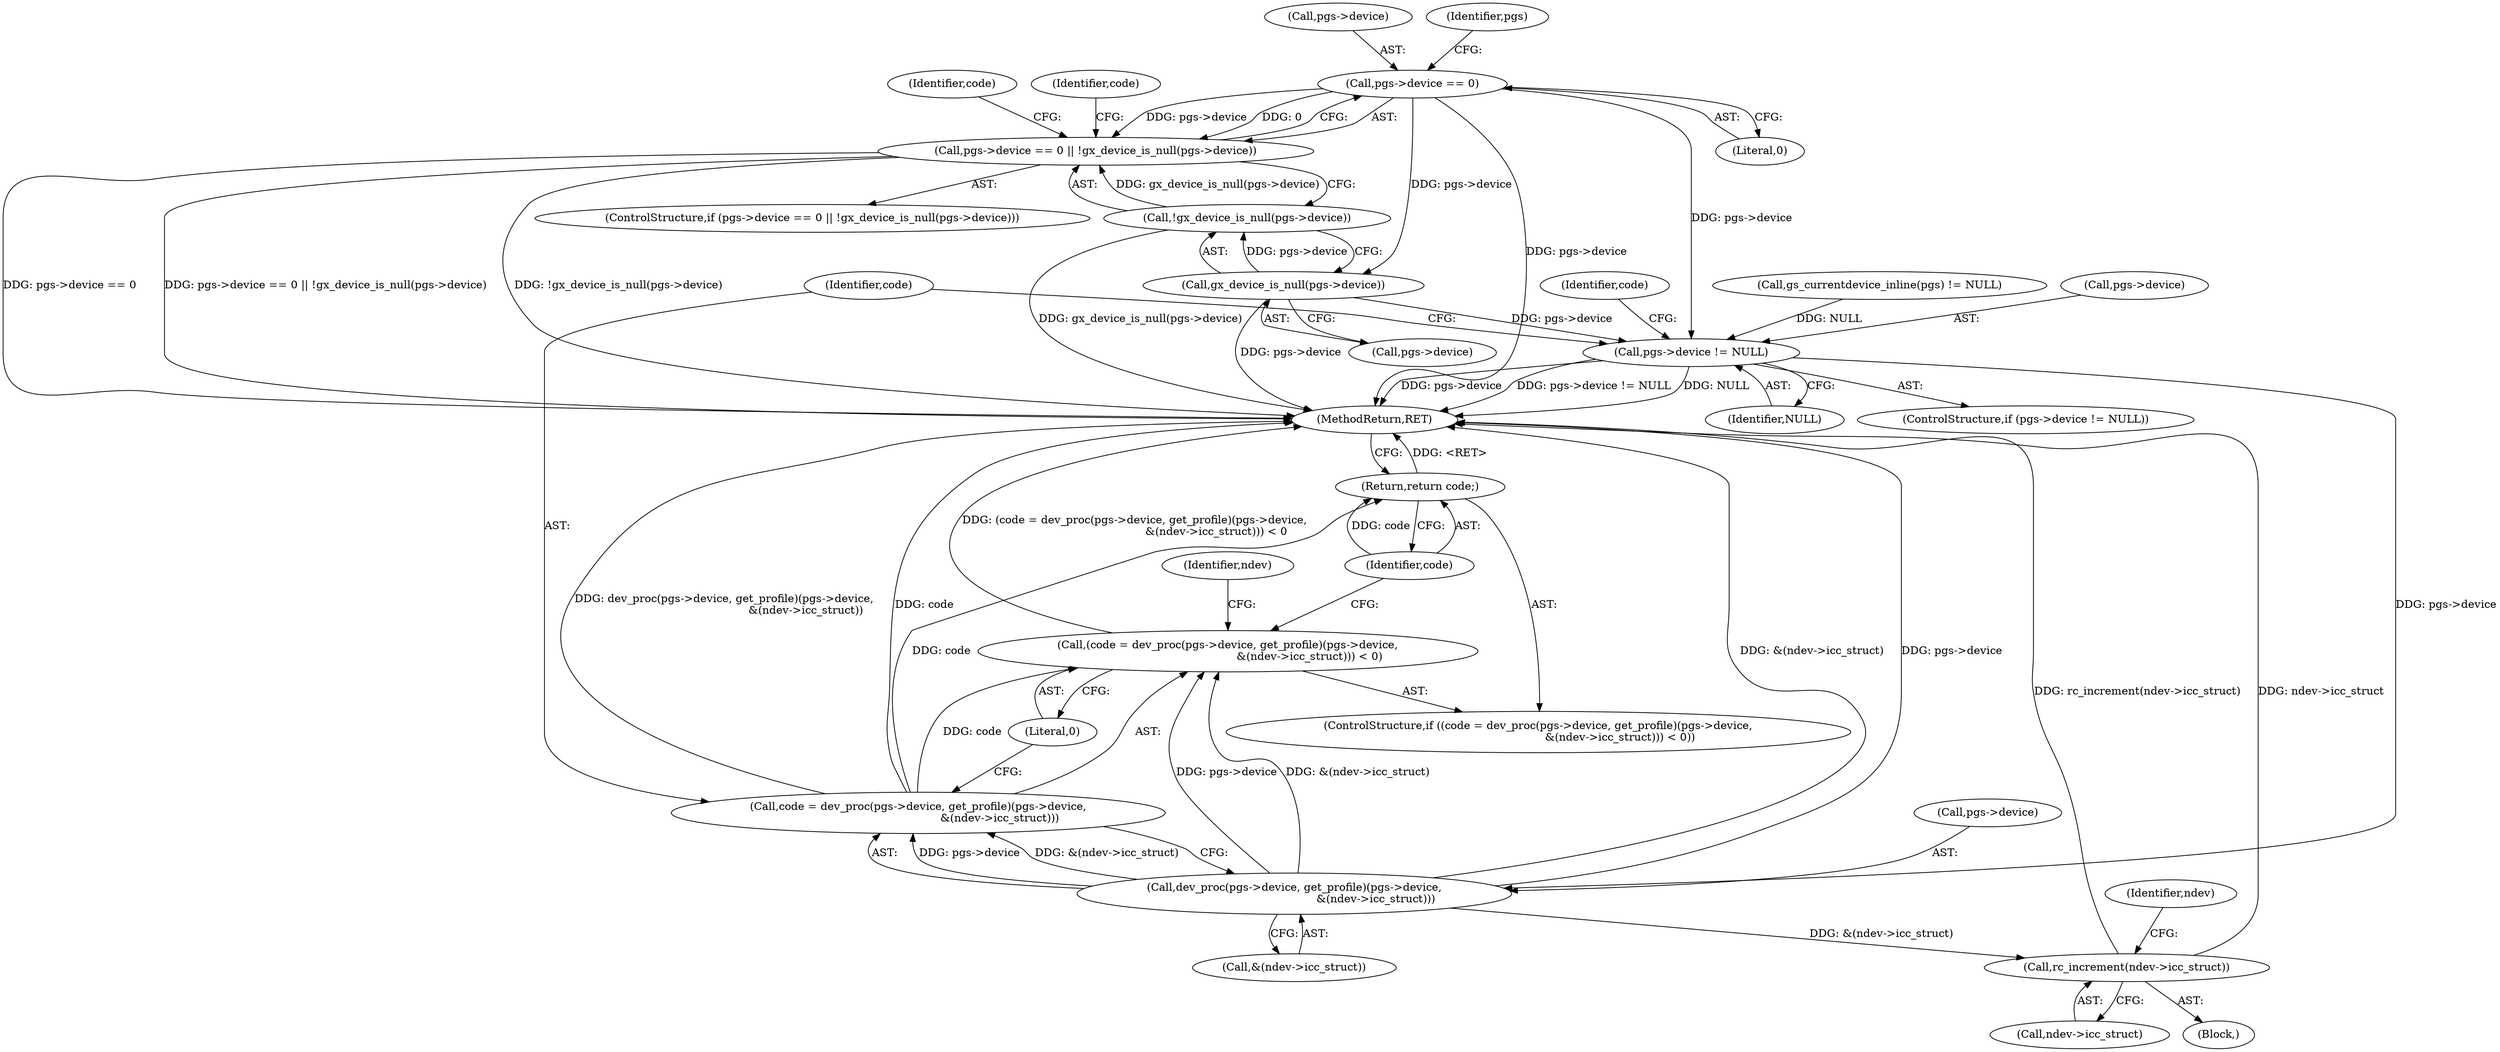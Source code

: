 digraph "0_ghostscript_79cccf641486a6595c43f1de1cd7ade696020a31@pointer" {
"1000114" [label="(Call,pgs->device == 0)"];
"1000113" [label="(Call,pgs->device == 0 || !gx_device_is_null(pgs->device))"];
"1000120" [label="(Call,gx_device_is_null(pgs->device))"];
"1000119" [label="(Call,!gx_device_is_null(pgs->device))"];
"1000162" [label="(Call,pgs->device != NULL)"];
"1000172" [label="(Call,dev_proc(pgs->device, get_profile)(pgs->device,\n                                               &(ndev->icc_struct)))"];
"1000169" [label="(Call,(code = dev_proc(pgs->device, get_profile)(pgs->device,\n                                               &(ndev->icc_struct))) < 0)"];
"1000170" [label="(Call,code = dev_proc(pgs->device, get_profile)(pgs->device,\n                                               &(ndev->icc_struct)))"];
"1000181" [label="(Return,return code;)"];
"1000183" [label="(Call,rc_increment(ndev->icc_struct))"];
"1000184" [label="(Call,ndev->icc_struct)"];
"1000220" [label="(Identifier,code)"];
"1000145" [label="(Call,gs_currentdevice_inline(pgs) != NULL)"];
"1000170" [label="(Call,code = dev_proc(pgs->device, get_profile)(pgs->device,\n                                               &(ndev->icc_struct)))"];
"1000182" [label="(Identifier,code)"];
"1000163" [label="(Call,pgs->device)"];
"1000221" [label="(MethodReturn,RET)"];
"1000114" [label="(Call,pgs->device == 0)"];
"1000167" [label="(Block,)"];
"1000120" [label="(Call,gx_device_is_null(pgs->device))"];
"1000115" [label="(Call,pgs->device)"];
"1000180" [label="(Literal,0)"];
"1000194" [label="(Identifier,code)"];
"1000166" [label="(Identifier,NULL)"];
"1000127" [label="(Identifier,code)"];
"1000119" [label="(Call,!gx_device_is_null(pgs->device))"];
"1000118" [label="(Literal,0)"];
"1000113" [label="(Call,pgs->device == 0 || !gx_device_is_null(pgs->device))"];
"1000173" [label="(Call,pgs->device)"];
"1000176" [label="(Call,&(ndev->icc_struct))"];
"1000168" [label="(ControlStructure,if ((code = dev_proc(pgs->device, get_profile)(pgs->device,\n                                               &(ndev->icc_struct))) < 0))"];
"1000112" [label="(ControlStructure,if (pgs->device == 0 || !gx_device_is_null(pgs->device)))"];
"1000172" [label="(Call,dev_proc(pgs->device, get_profile)(pgs->device,\n                                               &(ndev->icc_struct)))"];
"1000161" [label="(ControlStructure,if (pgs->device != NULL))"];
"1000183" [label="(Call,rc_increment(ndev->icc_struct))"];
"1000185" [label="(Identifier,ndev)"];
"1000181" [label="(Return,return code;)"];
"1000171" [label="(Identifier,code)"];
"1000122" [label="(Identifier,pgs)"];
"1000169" [label="(Call,(code = dev_proc(pgs->device, get_profile)(pgs->device,\n                                               &(ndev->icc_struct))) < 0)"];
"1000162" [label="(Call,pgs->device != NULL)"];
"1000121" [label="(Call,pgs->device)"];
"1000188" [label="(Identifier,ndev)"];
"1000114" -> "1000113"  [label="AST: "];
"1000114" -> "1000118"  [label="CFG: "];
"1000115" -> "1000114"  [label="AST: "];
"1000118" -> "1000114"  [label="AST: "];
"1000122" -> "1000114"  [label="CFG: "];
"1000113" -> "1000114"  [label="CFG: "];
"1000114" -> "1000221"  [label="DDG: pgs->device"];
"1000114" -> "1000113"  [label="DDG: pgs->device"];
"1000114" -> "1000113"  [label="DDG: 0"];
"1000114" -> "1000120"  [label="DDG: pgs->device"];
"1000114" -> "1000162"  [label="DDG: pgs->device"];
"1000113" -> "1000112"  [label="AST: "];
"1000113" -> "1000119"  [label="CFG: "];
"1000119" -> "1000113"  [label="AST: "];
"1000127" -> "1000113"  [label="CFG: "];
"1000220" -> "1000113"  [label="CFG: "];
"1000113" -> "1000221"  [label="DDG: pgs->device == 0"];
"1000113" -> "1000221"  [label="DDG: pgs->device == 0 || !gx_device_is_null(pgs->device)"];
"1000113" -> "1000221"  [label="DDG: !gx_device_is_null(pgs->device)"];
"1000119" -> "1000113"  [label="DDG: gx_device_is_null(pgs->device)"];
"1000120" -> "1000119"  [label="AST: "];
"1000120" -> "1000121"  [label="CFG: "];
"1000121" -> "1000120"  [label="AST: "];
"1000119" -> "1000120"  [label="CFG: "];
"1000120" -> "1000221"  [label="DDG: pgs->device"];
"1000120" -> "1000119"  [label="DDG: pgs->device"];
"1000120" -> "1000162"  [label="DDG: pgs->device"];
"1000119" -> "1000221"  [label="DDG: gx_device_is_null(pgs->device)"];
"1000162" -> "1000161"  [label="AST: "];
"1000162" -> "1000166"  [label="CFG: "];
"1000163" -> "1000162"  [label="AST: "];
"1000166" -> "1000162"  [label="AST: "];
"1000171" -> "1000162"  [label="CFG: "];
"1000194" -> "1000162"  [label="CFG: "];
"1000162" -> "1000221"  [label="DDG: NULL"];
"1000162" -> "1000221"  [label="DDG: pgs->device"];
"1000162" -> "1000221"  [label="DDG: pgs->device != NULL"];
"1000145" -> "1000162"  [label="DDG: NULL"];
"1000162" -> "1000172"  [label="DDG: pgs->device"];
"1000172" -> "1000170"  [label="AST: "];
"1000172" -> "1000176"  [label="CFG: "];
"1000173" -> "1000172"  [label="AST: "];
"1000176" -> "1000172"  [label="AST: "];
"1000170" -> "1000172"  [label="CFG: "];
"1000172" -> "1000221"  [label="DDG: &(ndev->icc_struct)"];
"1000172" -> "1000221"  [label="DDG: pgs->device"];
"1000172" -> "1000169"  [label="DDG: pgs->device"];
"1000172" -> "1000169"  [label="DDG: &(ndev->icc_struct)"];
"1000172" -> "1000170"  [label="DDG: pgs->device"];
"1000172" -> "1000170"  [label="DDG: &(ndev->icc_struct)"];
"1000172" -> "1000183"  [label="DDG: &(ndev->icc_struct)"];
"1000169" -> "1000168"  [label="AST: "];
"1000169" -> "1000180"  [label="CFG: "];
"1000170" -> "1000169"  [label="AST: "];
"1000180" -> "1000169"  [label="AST: "];
"1000182" -> "1000169"  [label="CFG: "];
"1000185" -> "1000169"  [label="CFG: "];
"1000169" -> "1000221"  [label="DDG: (code = dev_proc(pgs->device, get_profile)(pgs->device,\n                                               &(ndev->icc_struct))) < 0"];
"1000170" -> "1000169"  [label="DDG: code"];
"1000171" -> "1000170"  [label="AST: "];
"1000180" -> "1000170"  [label="CFG: "];
"1000170" -> "1000221"  [label="DDG: dev_proc(pgs->device, get_profile)(pgs->device,\n                                               &(ndev->icc_struct))"];
"1000170" -> "1000221"  [label="DDG: code"];
"1000170" -> "1000181"  [label="DDG: code"];
"1000181" -> "1000168"  [label="AST: "];
"1000181" -> "1000182"  [label="CFG: "];
"1000182" -> "1000181"  [label="AST: "];
"1000221" -> "1000181"  [label="CFG: "];
"1000181" -> "1000221"  [label="DDG: <RET>"];
"1000182" -> "1000181"  [label="DDG: code"];
"1000183" -> "1000167"  [label="AST: "];
"1000183" -> "1000184"  [label="CFG: "];
"1000184" -> "1000183"  [label="AST: "];
"1000188" -> "1000183"  [label="CFG: "];
"1000183" -> "1000221"  [label="DDG: ndev->icc_struct"];
"1000183" -> "1000221"  [label="DDG: rc_increment(ndev->icc_struct)"];
}
